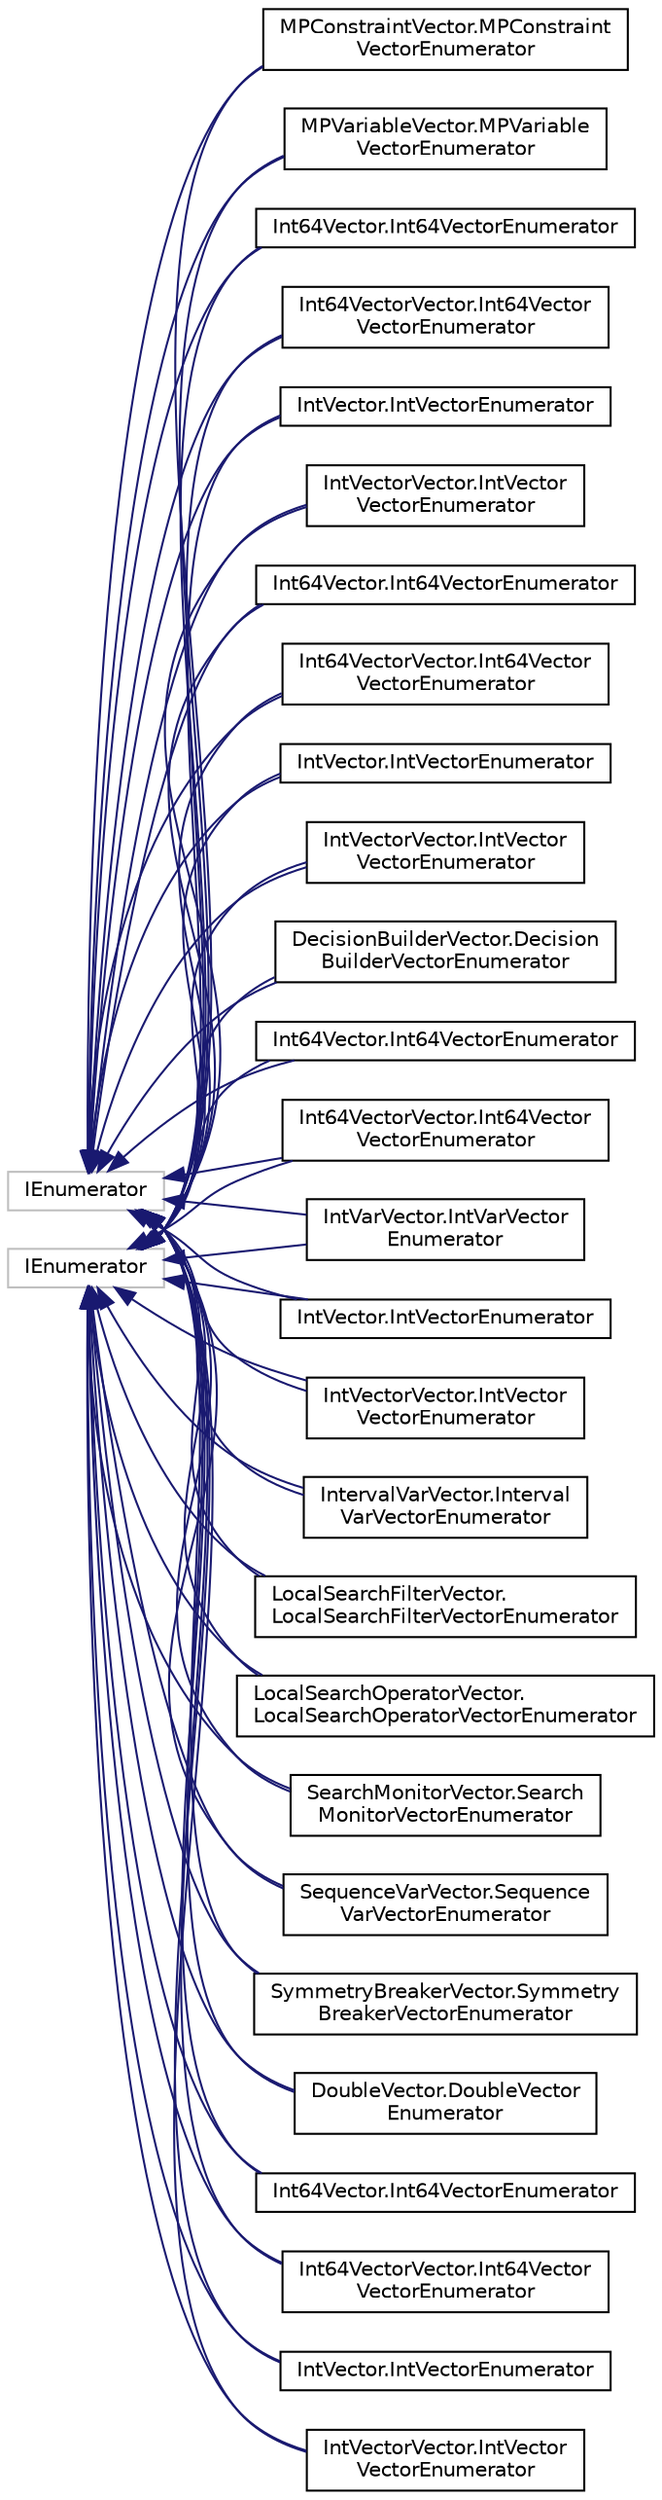 digraph "Graphical Class Hierarchy"
{
 // LATEX_PDF_SIZE
  edge [fontname="Helvetica",fontsize="10",labelfontname="Helvetica",labelfontsize="10"];
  node [fontname="Helvetica",fontsize="10",shape=record];
  rankdir="LR";
  Node0 [label="IEnumerator",height=0.2,width=0.4,color="grey75", fillcolor="white", style="filled",tooltip=" "];
  Node0 -> Node1 [dir="back",color="midnightblue",fontsize="10",style="solid",fontname="Helvetica"];
  Node1 [label="Int64Vector.Int64VectorEnumerator",height=0.2,width=0.4,color="black", fillcolor="white", style="filled",URL="$classGoogle_1_1OrTools_1_1Algorithms_1_1Int64Vector_1_1Int64VectorEnumerator.html",tooltip="Note that the IEnumerator documentation requires an InvalidOperationException to be thrown whenever t..."];
  Node0 -> Node3 [dir="back",color="midnightblue",fontsize="10",style="solid",fontname="Helvetica"];
  Node3 [label="Int64VectorVector.Int64Vector\lVectorEnumerator",height=0.2,width=0.4,color="black", fillcolor="white", style="filled",URL="$classGoogle_1_1OrTools_1_1Algorithms_1_1Int64VectorVector_1_1Int64VectorVectorEnumerator.html",tooltip="Note that the IEnumerator documentation requires an InvalidOperationException to be thrown whenever t..."];
  Node0 -> Node4 [dir="back",color="midnightblue",fontsize="10",style="solid",fontname="Helvetica"];
  Node4 [label="IntVector.IntVectorEnumerator",height=0.2,width=0.4,color="black", fillcolor="white", style="filled",URL="$classGoogle_1_1OrTools_1_1Algorithms_1_1IntVector_1_1IntVectorEnumerator.html",tooltip="Note that the IEnumerator documentation requires an InvalidOperationException to be thrown whenever t..."];
  Node0 -> Node5 [dir="back",color="midnightblue",fontsize="10",style="solid",fontname="Helvetica"];
  Node5 [label="IntVectorVector.IntVector\lVectorEnumerator",height=0.2,width=0.4,color="black", fillcolor="white", style="filled",URL="$classGoogle_1_1OrTools_1_1Algorithms_1_1IntVectorVector_1_1IntVectorVectorEnumerator.html",tooltip="Note that the IEnumerator documentation requires an InvalidOperationException to be thrown whenever t..."];
  Node0 -> Node6 [dir="back",color="midnightblue",fontsize="10",style="solid",fontname="Helvetica"];
  Node6 [label="DecisionBuilderVector.Decision\lBuilderVectorEnumerator",height=0.2,width=0.4,color="black", fillcolor="white", style="filled",URL="$classGoogle_1_1OrTools_1_1ConstraintSolver_1_1DecisionBuilderVector_1_1DecisionBuilderVectorEnumerator.html",tooltip="Note that the IEnumerator documentation requires an InvalidOperationException to be thrown whenever t..."];
  Node0 -> Node7 [dir="back",color="midnightblue",fontsize="10",style="solid",fontname="Helvetica"];
  Node7 [label="Int64Vector.Int64VectorEnumerator",height=0.2,width=0.4,color="black", fillcolor="white", style="filled",URL="$classGoogle_1_1OrTools_1_1ConstraintSolver_1_1Int64Vector_1_1Int64VectorEnumerator.html",tooltip="Note that the IEnumerator documentation requires an InvalidOperationException to be thrown whenever t..."];
  Node0 -> Node8 [dir="back",color="midnightblue",fontsize="10",style="solid",fontname="Helvetica"];
  Node8 [label="Int64VectorVector.Int64Vector\lVectorEnumerator",height=0.2,width=0.4,color="black", fillcolor="white", style="filled",URL="$classGoogle_1_1OrTools_1_1ConstraintSolver_1_1Int64VectorVector_1_1Int64VectorVectorEnumerator.html",tooltip="Note that the IEnumerator documentation requires an InvalidOperationException to be thrown whenever t..."];
  Node0 -> Node9 [dir="back",color="midnightblue",fontsize="10",style="solid",fontname="Helvetica"];
  Node9 [label="IntVarVector.IntVarVector\lEnumerator",height=0.2,width=0.4,color="black", fillcolor="white", style="filled",URL="$classGoogle_1_1OrTools_1_1ConstraintSolver_1_1IntVarVector_1_1IntVarVectorEnumerator.html",tooltip="Note that the IEnumerator documentation requires an InvalidOperationException to be thrown whenever t..."];
  Node0 -> Node10 [dir="back",color="midnightblue",fontsize="10",style="solid",fontname="Helvetica"];
  Node10 [label="IntVector.IntVectorEnumerator",height=0.2,width=0.4,color="black", fillcolor="white", style="filled",URL="$classGoogle_1_1OrTools_1_1ConstraintSolver_1_1IntVector_1_1IntVectorEnumerator.html",tooltip="Note that the IEnumerator documentation requires an InvalidOperationException to be thrown whenever t..."];
  Node0 -> Node11 [dir="back",color="midnightblue",fontsize="10",style="solid",fontname="Helvetica"];
  Node11 [label="IntVectorVector.IntVector\lVectorEnumerator",height=0.2,width=0.4,color="black", fillcolor="white", style="filled",URL="$classGoogle_1_1OrTools_1_1ConstraintSolver_1_1IntVectorVector_1_1IntVectorVectorEnumerator.html",tooltip="Note that the IEnumerator documentation requires an InvalidOperationException to be thrown whenever t..."];
  Node0 -> Node12 [dir="back",color="midnightblue",fontsize="10",style="solid",fontname="Helvetica"];
  Node12 [label="IntervalVarVector.Interval\lVarVectorEnumerator",height=0.2,width=0.4,color="black", fillcolor="white", style="filled",URL="$classGoogle_1_1OrTools_1_1ConstraintSolver_1_1IntervalVarVector_1_1IntervalVarVectorEnumerator.html",tooltip="Note that the IEnumerator documentation requires an InvalidOperationException to be thrown whenever t..."];
  Node0 -> Node13 [dir="back",color="midnightblue",fontsize="10",style="solid",fontname="Helvetica"];
  Node13 [label="LocalSearchFilterVector.\lLocalSearchFilterVectorEnumerator",height=0.2,width=0.4,color="black", fillcolor="white", style="filled",URL="$classGoogle_1_1OrTools_1_1ConstraintSolver_1_1LocalSearchFilterVector_1_1LocalSearchFilterVectorEnumerator.html",tooltip="Note that the IEnumerator documentation requires an InvalidOperationException to be thrown whenever t..."];
  Node0 -> Node14 [dir="back",color="midnightblue",fontsize="10",style="solid",fontname="Helvetica"];
  Node14 [label="LocalSearchOperatorVector.\lLocalSearchOperatorVectorEnumerator",height=0.2,width=0.4,color="black", fillcolor="white", style="filled",URL="$classGoogle_1_1OrTools_1_1ConstraintSolver_1_1LocalSearchOperatorVector_1_1LocalSearchOperatorVectorEnumerator.html",tooltip="Note that the IEnumerator documentation requires an InvalidOperationException to be thrown whenever t..."];
  Node0 -> Node15 [dir="back",color="midnightblue",fontsize="10",style="solid",fontname="Helvetica"];
  Node15 [label="SearchMonitorVector.Search\lMonitorVectorEnumerator",height=0.2,width=0.4,color="black", fillcolor="white", style="filled",URL="$classGoogle_1_1OrTools_1_1ConstraintSolver_1_1SearchMonitorVector_1_1SearchMonitorVectorEnumerator.html",tooltip="Note that the IEnumerator documentation requires an InvalidOperationException to be thrown whenever t..."];
  Node0 -> Node16 [dir="back",color="midnightblue",fontsize="10",style="solid",fontname="Helvetica"];
  Node16 [label="SequenceVarVector.Sequence\lVarVectorEnumerator",height=0.2,width=0.4,color="black", fillcolor="white", style="filled",URL="$classGoogle_1_1OrTools_1_1ConstraintSolver_1_1SequenceVarVector_1_1SequenceVarVectorEnumerator.html",tooltip="Note that the IEnumerator documentation requires an InvalidOperationException to be thrown whenever t..."];
  Node0 -> Node17 [dir="back",color="midnightblue",fontsize="10",style="solid",fontname="Helvetica"];
  Node17 [label="SymmetryBreakerVector.Symmetry\lBreakerVectorEnumerator",height=0.2,width=0.4,color="black", fillcolor="white", style="filled",URL="$classGoogle_1_1OrTools_1_1ConstraintSolver_1_1SymmetryBreakerVector_1_1SymmetryBreakerVectorEnumerator.html",tooltip="Note that the IEnumerator documentation requires an InvalidOperationException to be thrown whenever t..."];
  Node0 -> Node18 [dir="back",color="midnightblue",fontsize="10",style="solid",fontname="Helvetica"];
  Node18 [label="DoubleVector.DoubleVector\lEnumerator",height=0.2,width=0.4,color="black", fillcolor="white", style="filled",URL="$classGoogle_1_1OrTools_1_1LinearSolver_1_1DoubleVector_1_1DoubleVectorEnumerator.html",tooltip="Note that the IEnumerator documentation requires an InvalidOperationException to be thrown whenever t..."];
  Node0 -> Node19 [dir="back",color="midnightblue",fontsize="10",style="solid",fontname="Helvetica"];
  Node19 [label="Int64Vector.Int64VectorEnumerator",height=0.2,width=0.4,color="black", fillcolor="white", style="filled",URL="$classGoogle_1_1OrTools_1_1LinearSolver_1_1Int64Vector_1_1Int64VectorEnumerator.html",tooltip="Note that the IEnumerator documentation requires an InvalidOperationException to be thrown whenever t..."];
  Node0 -> Node20 [dir="back",color="midnightblue",fontsize="10",style="solid",fontname="Helvetica"];
  Node20 [label="Int64VectorVector.Int64Vector\lVectorEnumerator",height=0.2,width=0.4,color="black", fillcolor="white", style="filled",URL="$classGoogle_1_1OrTools_1_1LinearSolver_1_1Int64VectorVector_1_1Int64VectorVectorEnumerator.html",tooltip="Note that the IEnumerator documentation requires an InvalidOperationException to be thrown whenever t..."];
  Node0 -> Node21 [dir="back",color="midnightblue",fontsize="10",style="solid",fontname="Helvetica"];
  Node21 [label="IntVector.IntVectorEnumerator",height=0.2,width=0.4,color="black", fillcolor="white", style="filled",URL="$classGoogle_1_1OrTools_1_1LinearSolver_1_1IntVector_1_1IntVectorEnumerator.html",tooltip="Note that the IEnumerator documentation requires an InvalidOperationException to be thrown whenever t..."];
  Node0 -> Node22 [dir="back",color="midnightblue",fontsize="10",style="solid",fontname="Helvetica"];
  Node22 [label="IntVectorVector.IntVector\lVectorEnumerator",height=0.2,width=0.4,color="black", fillcolor="white", style="filled",URL="$classGoogle_1_1OrTools_1_1LinearSolver_1_1IntVectorVector_1_1IntVectorVectorEnumerator.html",tooltip="Note that the IEnumerator documentation requires an InvalidOperationException to be thrown whenever t..."];
  Node0 -> Node23 [dir="back",color="midnightblue",fontsize="10",style="solid",fontname="Helvetica"];
  Node23 [label="MPConstraintVector.MPConstraint\lVectorEnumerator",height=0.2,width=0.4,color="black", fillcolor="white", style="filled",URL="$classGoogle_1_1OrTools_1_1LinearSolver_1_1MPConstraintVector_1_1MPConstraintVectorEnumerator.html",tooltip="Note that the IEnumerator documentation requires an InvalidOperationException to be thrown whenever t..."];
  Node0 -> Node24 [dir="back",color="midnightblue",fontsize="10",style="solid",fontname="Helvetica"];
  Node24 [label="MPVariableVector.MPVariable\lVectorEnumerator",height=0.2,width=0.4,color="black", fillcolor="white", style="filled",URL="$classGoogle_1_1OrTools_1_1LinearSolver_1_1MPVariableVector_1_1MPVariableVectorEnumerator.html",tooltip="Note that the IEnumerator documentation requires an InvalidOperationException to be thrown whenever t..."];
  Node0 -> Node25 [dir="back",color="midnightblue",fontsize="10",style="solid",fontname="Helvetica"];
  Node25 [label="Int64Vector.Int64VectorEnumerator",height=0.2,width=0.4,color="black", fillcolor="white", style="filled",URL="$classGoogle_1_1OrTools_1_1Util_1_1Int64Vector_1_1Int64VectorEnumerator.html",tooltip="Note that the IEnumerator documentation requires an InvalidOperationException to be thrown whenever t..."];
  Node0 -> Node26 [dir="back",color="midnightblue",fontsize="10",style="solid",fontname="Helvetica"];
  Node26 [label="Int64VectorVector.Int64Vector\lVectorEnumerator",height=0.2,width=0.4,color="black", fillcolor="white", style="filled",URL="$classGoogle_1_1OrTools_1_1Util_1_1Int64VectorVector_1_1Int64VectorVectorEnumerator.html",tooltip="Note that the IEnumerator documentation requires an InvalidOperationException to be thrown whenever t..."];
  Node0 -> Node27 [dir="back",color="midnightblue",fontsize="10",style="solid",fontname="Helvetica"];
  Node27 [label="IntVector.IntVectorEnumerator",height=0.2,width=0.4,color="black", fillcolor="white", style="filled",URL="$classGoogle_1_1OrTools_1_1Util_1_1IntVector_1_1IntVectorEnumerator.html",tooltip="Note that the IEnumerator documentation requires an InvalidOperationException to be thrown whenever t..."];
  Node0 -> Node28 [dir="back",color="midnightblue",fontsize="10",style="solid",fontname="Helvetica"];
  Node28 [label="IntVectorVector.IntVector\lVectorEnumerator",height=0.2,width=0.4,color="black", fillcolor="white", style="filled",URL="$classGoogle_1_1OrTools_1_1Util_1_1IntVectorVector_1_1IntVectorVectorEnumerator.html",tooltip="Note that the IEnumerator documentation requires an InvalidOperationException to be thrown whenever t..."];
  Node2 [label="IEnumerator",height=0.2,width=0.4,color="grey75", fillcolor="white", style="filled",tooltip=" "];
  Node2 -> Node1 [dir="back",color="midnightblue",fontsize="10",style="solid",fontname="Helvetica"];
  Node2 -> Node3 [dir="back",color="midnightblue",fontsize="10",style="solid",fontname="Helvetica"];
  Node2 -> Node4 [dir="back",color="midnightblue",fontsize="10",style="solid",fontname="Helvetica"];
  Node2 -> Node5 [dir="back",color="midnightblue",fontsize="10",style="solid",fontname="Helvetica"];
  Node2 -> Node6 [dir="back",color="midnightblue",fontsize="10",style="solid",fontname="Helvetica"];
  Node2 -> Node7 [dir="back",color="midnightblue",fontsize="10",style="solid",fontname="Helvetica"];
  Node2 -> Node8 [dir="back",color="midnightblue",fontsize="10",style="solid",fontname="Helvetica"];
  Node2 -> Node9 [dir="back",color="midnightblue",fontsize="10",style="solid",fontname="Helvetica"];
  Node2 -> Node10 [dir="back",color="midnightblue",fontsize="10",style="solid",fontname="Helvetica"];
  Node2 -> Node11 [dir="back",color="midnightblue",fontsize="10",style="solid",fontname="Helvetica"];
  Node2 -> Node12 [dir="back",color="midnightblue",fontsize="10",style="solid",fontname="Helvetica"];
  Node2 -> Node13 [dir="back",color="midnightblue",fontsize="10",style="solid",fontname="Helvetica"];
  Node2 -> Node14 [dir="back",color="midnightblue",fontsize="10",style="solid",fontname="Helvetica"];
  Node2 -> Node15 [dir="back",color="midnightblue",fontsize="10",style="solid",fontname="Helvetica"];
  Node2 -> Node16 [dir="back",color="midnightblue",fontsize="10",style="solid",fontname="Helvetica"];
  Node2 -> Node17 [dir="back",color="midnightblue",fontsize="10",style="solid",fontname="Helvetica"];
  Node2 -> Node18 [dir="back",color="midnightblue",fontsize="10",style="solid",fontname="Helvetica"];
  Node2 -> Node19 [dir="back",color="midnightblue",fontsize="10",style="solid",fontname="Helvetica"];
  Node2 -> Node20 [dir="back",color="midnightblue",fontsize="10",style="solid",fontname="Helvetica"];
  Node2 -> Node21 [dir="back",color="midnightblue",fontsize="10",style="solid",fontname="Helvetica"];
  Node2 -> Node22 [dir="back",color="midnightblue",fontsize="10",style="solid",fontname="Helvetica"];
  Node2 -> Node23 [dir="back",color="midnightblue",fontsize="10",style="solid",fontname="Helvetica"];
  Node2 -> Node24 [dir="back",color="midnightblue",fontsize="10",style="solid",fontname="Helvetica"];
  Node2 -> Node25 [dir="back",color="midnightblue",fontsize="10",style="solid",fontname="Helvetica"];
  Node2 -> Node26 [dir="back",color="midnightblue",fontsize="10",style="solid",fontname="Helvetica"];
  Node2 -> Node27 [dir="back",color="midnightblue",fontsize="10",style="solid",fontname="Helvetica"];
  Node2 -> Node28 [dir="back",color="midnightblue",fontsize="10",style="solid",fontname="Helvetica"];
}
